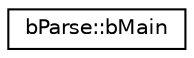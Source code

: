 digraph "Graphical Class Hierarchy"
{
  edge [fontname="Helvetica",fontsize="10",labelfontname="Helvetica",labelfontsize="10"];
  node [fontname="Helvetica",fontsize="10",shape=record];
  rankdir="LR";
  Node1 [label="bParse::bMain",height=0.2,width=0.4,color="black", fillcolor="white", style="filled",URL="$classb_parse_1_1b_main.html"];
}
